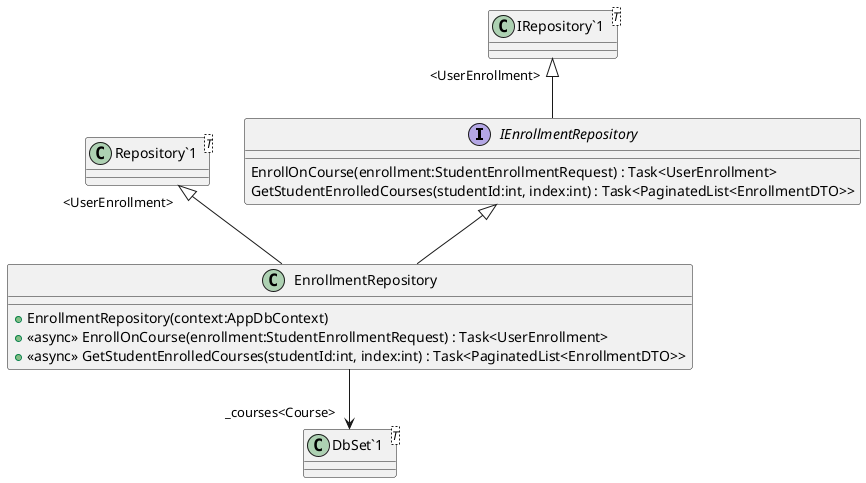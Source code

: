 @startuml
interface IEnrollmentRepository {
    EnrollOnCourse(enrollment:StudentEnrollmentRequest) : Task<UserEnrollment>
    GetStudentEnrolledCourses(studentId:int, index:int) : Task<PaginatedList<EnrollmentDTO>>
}
class EnrollmentRepository {
    + EnrollmentRepository(context:AppDbContext)
    + <<async>> EnrollOnCourse(enrollment:StudentEnrollmentRequest) : Task<UserEnrollment>
    + <<async>> GetStudentEnrolledCourses(studentId:int, index:int) : Task<PaginatedList<EnrollmentDTO>>
}
class "IRepository`1"<T> {
}
class "Repository`1"<T> {
}
class "DbSet`1"<T> {
}
"IRepository`1" "<UserEnrollment>" <|-- IEnrollmentRepository
"Repository`1" "<UserEnrollment>" <|-- EnrollmentRepository
IEnrollmentRepository <|-- EnrollmentRepository
EnrollmentRepository --> "_courses<Course>" "DbSet`1"
@enduml
